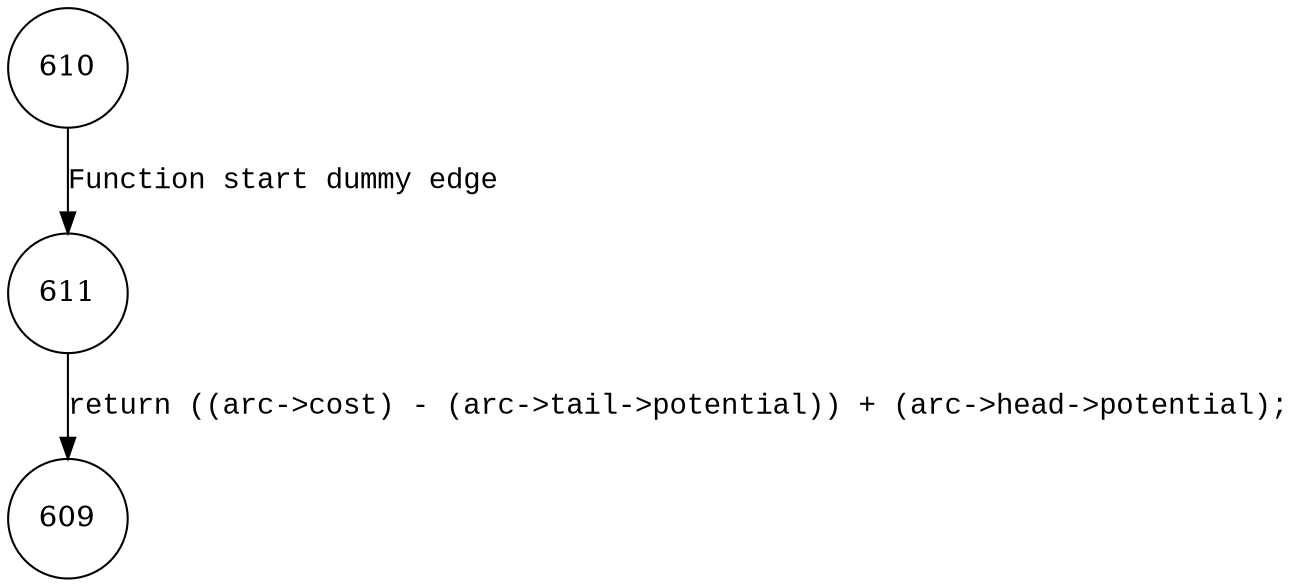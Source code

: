 digraph bea_compute_red_cost {
610 [shape="circle"]
611 [shape="circle"]
609 [shape="circle"]
610 -> 611 [label="Function start dummy edge" fontname="Courier New"]
611 -> 609 [label="return ((arc->cost) - (arc->tail->potential)) + (arc->head->potential);" fontname="Courier New"]
}